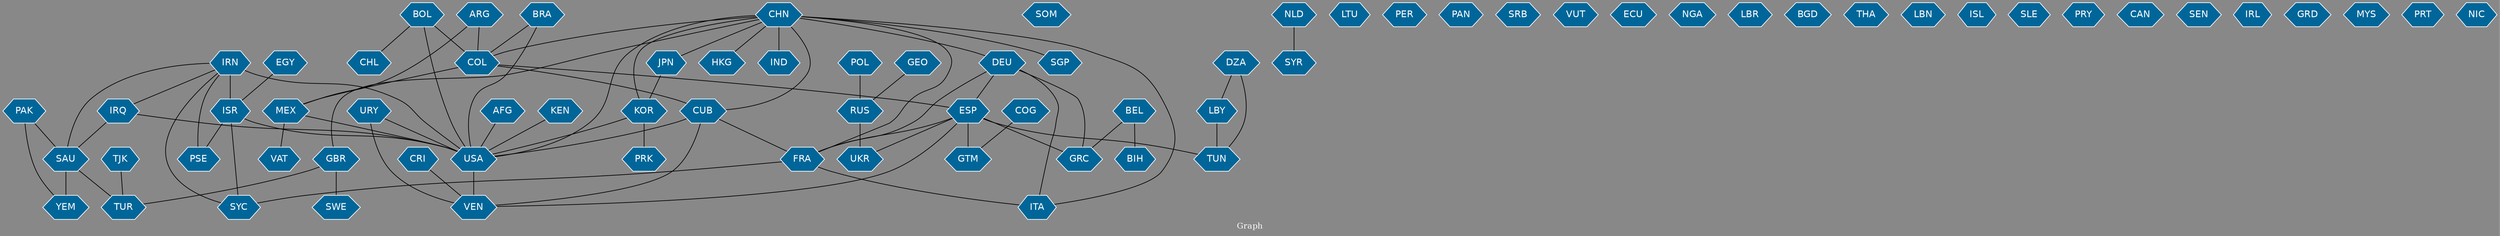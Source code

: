 // Countries together in item graph
graph {
	graph [bgcolor="#888888" fontcolor=white fontsize=12 label="Graph" outputorder=edgesfirst overlap=prism]
	node [color=white fillcolor="#006699" fontcolor=white fontname=Helvetica shape=hexagon style=filled]
	edge [arrowhead=open color=black fontcolor=white fontname=Courier fontsize=12]
		GBR [label=GBR]
		FRA [label=FRA]
		SOM [label=SOM]
		GRC [label=GRC]
		VEN [label=VEN]
		USA [label=USA]
		TUN [label=TUN]
		GTM [label=GTM]
		COG [label=COG]
		DEU [label=DEU]
		COL [label=COL]
		IRN [label=IRN]
		RUS [label=RUS]
		BEL [label=BEL]
		SYR [label=SYR]
		ISR [label=ISR]
		MEX [label=MEX]
		UKR [label=UKR]
		LTU [label=LTU]
		YEM [label=YEM]
		IRQ [label=IRQ]
		AFG [label=AFG]
		BRA [label=BRA]
		SGP [label=SGP]
		CHN [label=CHN]
		PER [label=PER]
		EGY [label=EGY]
		PAN [label=PAN]
		BOL [label=BOL]
		CHL [label=CHL]
		ESP [label=ESP]
		SRB [label=SRB]
		CUB [label=CUB]
		VUT [label=VUT]
		ARG [label=ARG]
		ECU [label=ECU]
		NGA [label=NGA]
		SAU [label=SAU]
		TUR [label=TUR]
		CRI [label=CRI]
		NLD [label=NLD]
		PSE [label=PSE]
		LBR [label=LBR]
		LBY [label=LBY]
		HKG [label=HKG]
		BIH [label=BIH]
		KEN [label=KEN]
		BGD [label=BGD]
		THA [label=THA]
		JPN [label=JPN]
		SWE [label=SWE]
		LBN [label=LBN]
		GEO [label=GEO]
		KOR [label=KOR]
		ISL [label=ISL]
		SLE [label=SLE]
		VAT [label=VAT]
		IND [label=IND]
		URY [label=URY]
		DZA [label=DZA]
		ITA [label=ITA]
		PRK [label=PRK]
		PRY [label=PRY]
		CAN [label=CAN]
		SYC [label=SYC]
		SEN [label=SEN]
		IRL [label=IRL]
		PAK [label=PAK]
		GRD [label=GRD]
		MYS [label=MYS]
		PRT [label=PRT]
		NIC [label=NIC]
		POL [label=POL]
		TJK [label=TJK]
			TJK -- TUR [weight=1]
			PAK -- YEM [weight=1]
			ISR -- SYC [weight=2]
			ESP -- GRC [weight=3]
			DEU -- FRA [weight=3]
			COL -- MEX [weight=2]
			KOR -- PRK [weight=1]
			ISR -- PSE [weight=7]
			CRI -- VEN [weight=1]
			CUB -- FRA [weight=1]
			COL -- CUB [weight=3]
			KOR -- USA [weight=1]
			CHN -- USA [weight=3]
			BOL -- COL [weight=2]
			FRA -- ITA [weight=2]
			IRN -- IRQ [weight=1]
			COL -- ESP [weight=3]
			CHN -- GBR [weight=1]
			SAU -- YEM [weight=6]
			FRA -- SYC [weight=2]
			IRQ -- USA [weight=1]
			CHN -- COL [weight=1]
			URY -- USA [weight=1]
			GBR -- SWE [weight=1]
			EGY -- ISR [weight=2]
			LBY -- TUN [weight=2]
			ARG -- COL [weight=1]
			ESP -- VEN [weight=1]
			CHN -- IND [weight=1]
			BRA -- COL [weight=1]
			DEU -- GRC [weight=3]
			GBR -- TUR [weight=1]
			CHN -- ITA [weight=2]
			ESP -- FRA [weight=1]
			NLD -- SYR [weight=1]
			ESP -- TUN [weight=8]
			DZA -- LBY [weight=1]
			DEU -- ITA [weight=2]
			AFG -- USA [weight=1]
			BRA -- USA [weight=1]
			MEX -- USA [weight=4]
			URY -- VEN [weight=1]
			COG -- GTM [weight=1]
			ESP -- UKR [weight=1]
			CHN -- JPN [weight=1]
			ARG -- MEX [weight=1]
			BEL -- GRC [weight=2]
			CHN -- DEU [weight=2]
			RUS -- UKR [weight=10]
			IRN -- ISR [weight=5]
			SAU -- TUR [weight=1]
			IRQ -- SAU [weight=1]
			USA -- VEN [weight=11]
			PAK -- SAU [weight=1]
			IRN -- USA [weight=8]
			CUB -- USA [weight=6]
			CHN -- FRA [weight=2]
			ISR -- USA [weight=8]
			CHN -- SGP [weight=1]
			IRN -- SAU [weight=2]
			DZA -- TUN [weight=1]
			BOL -- CHL [weight=1]
			POL -- RUS [weight=1]
			BEL -- BIH [weight=1]
			MEX -- VAT [weight=1]
			CHN -- HKG [weight=1]
			ESP -- GTM [weight=3]
			IRN -- PSE [weight=1]
			CHN -- KOR [weight=1]
			DEU -- ESP [weight=2]
			KEN -- USA [weight=1]
			BOL -- USA [weight=1]
			CHN -- CUB [weight=1]
			JPN -- KOR [weight=1]
			GEO -- RUS [weight=1]
			IRN -- SYC [weight=1]
			CUB -- VEN [weight=1]
}